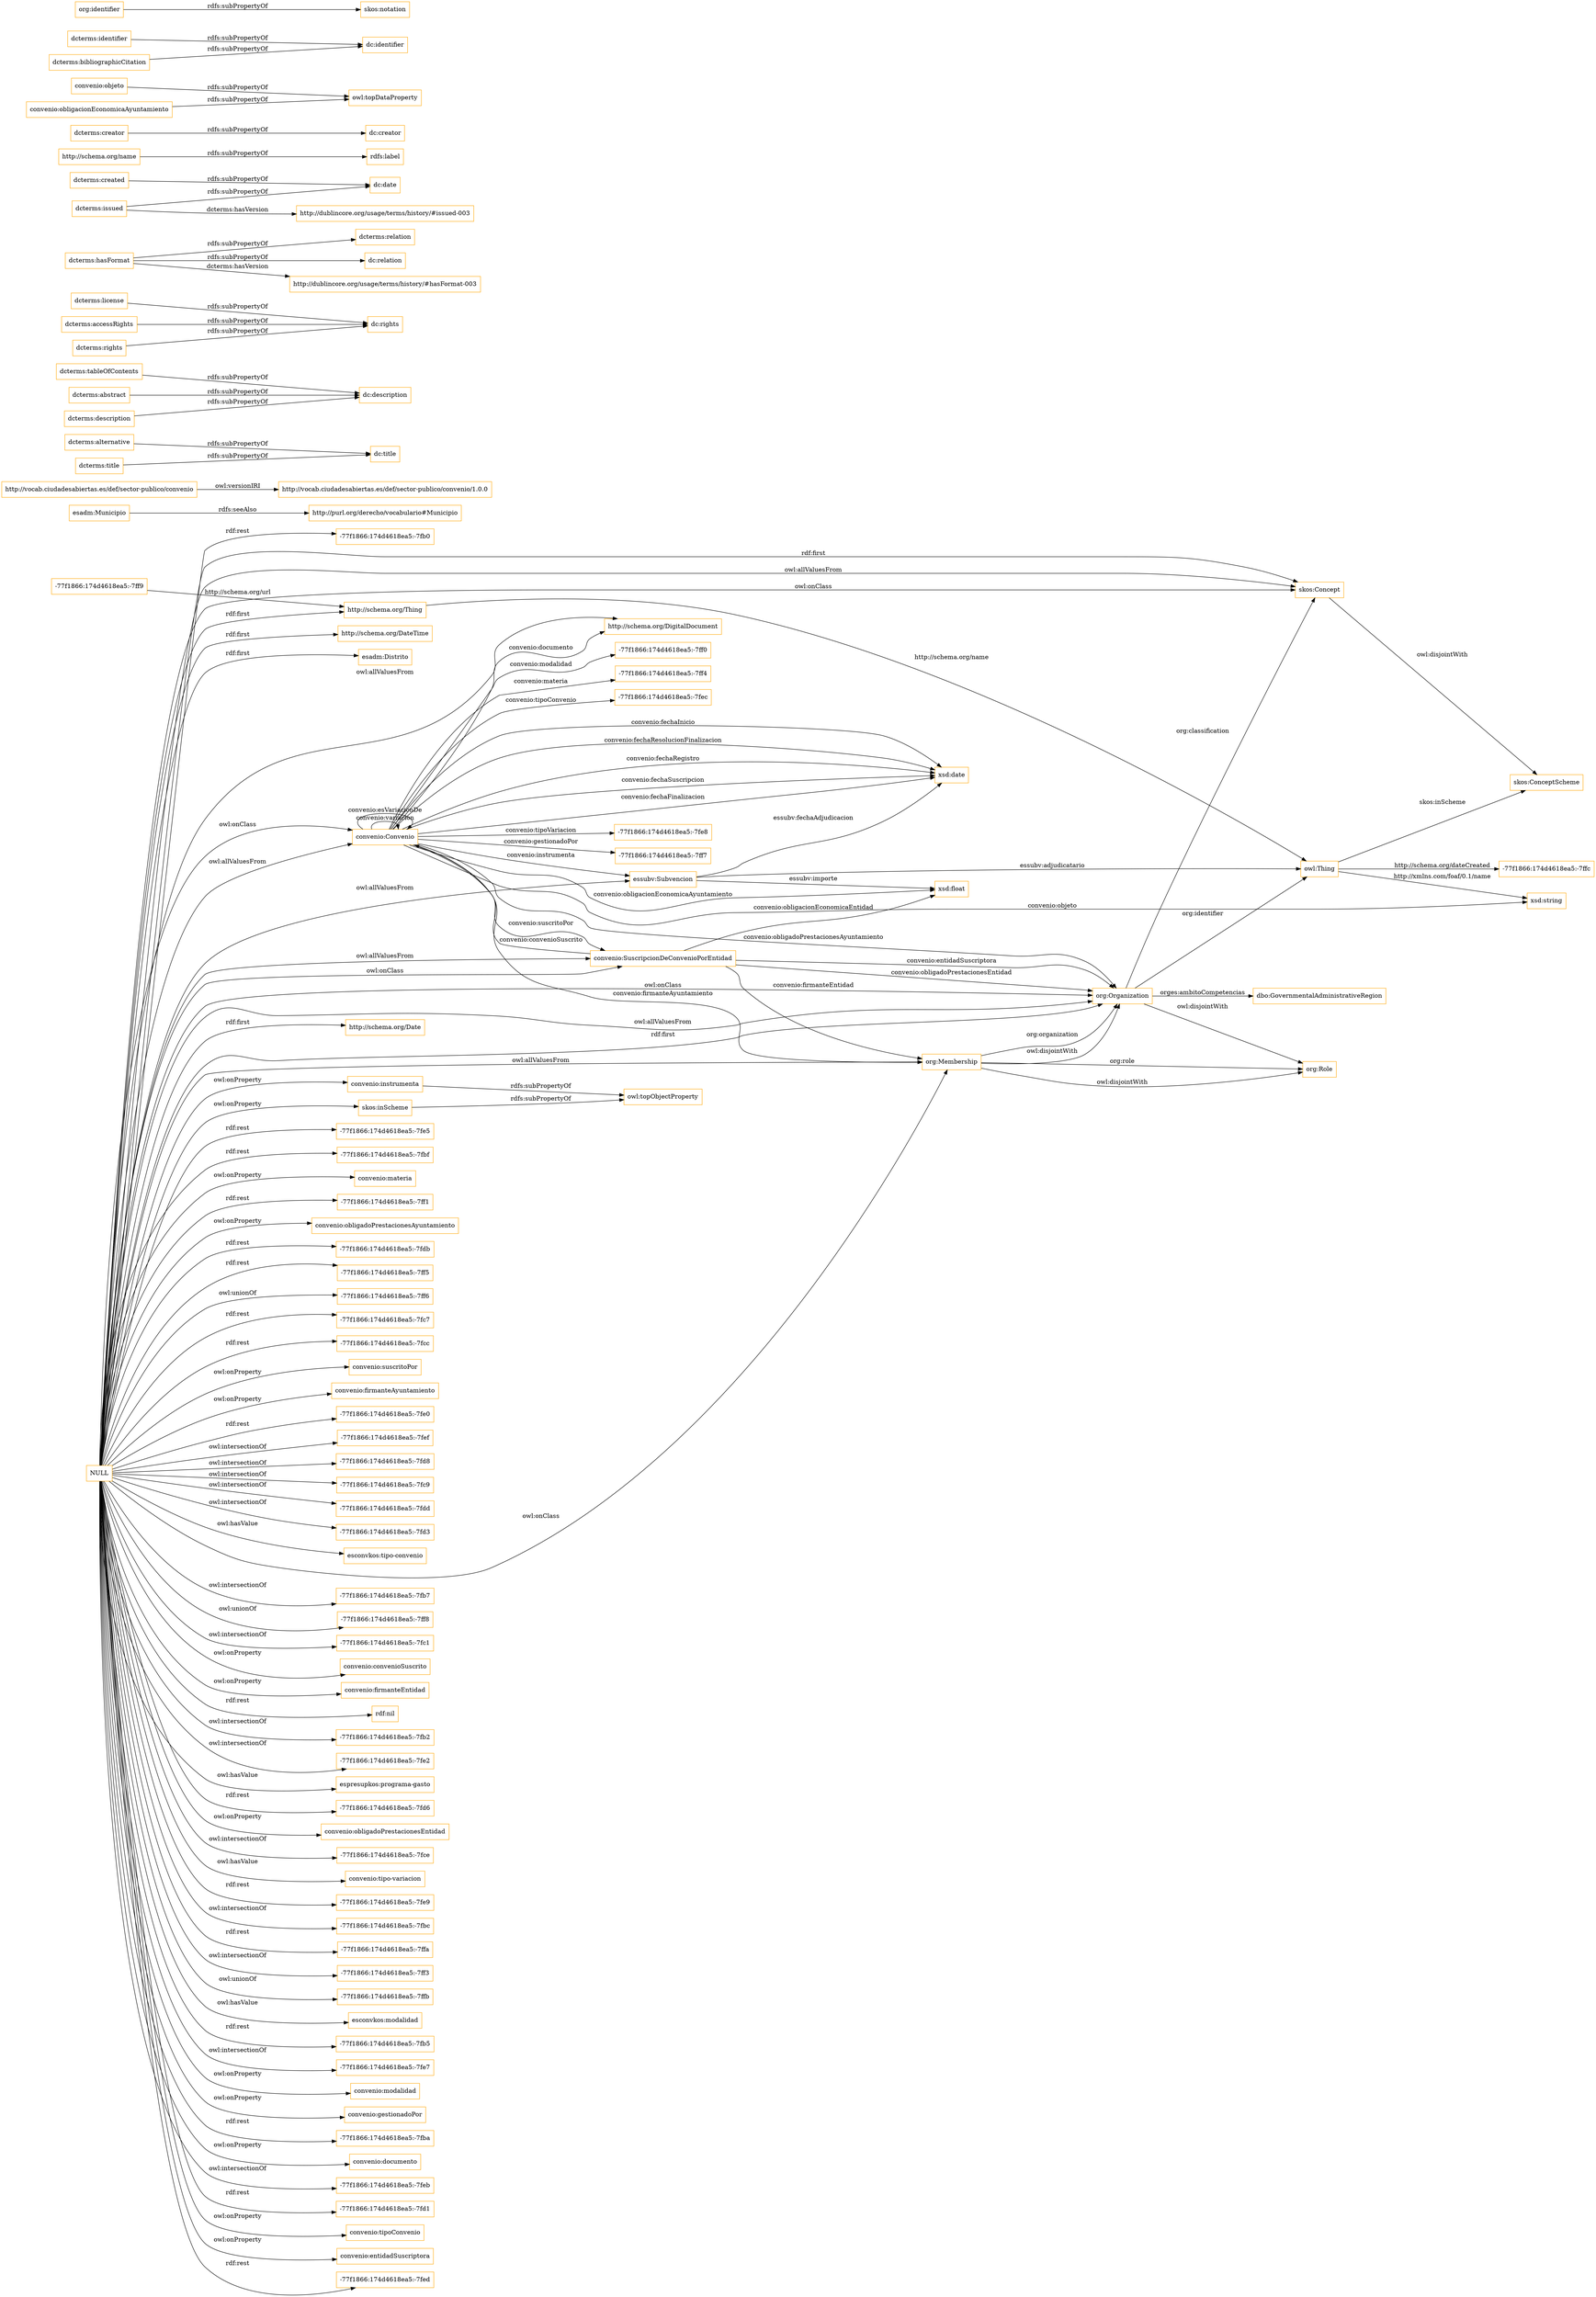 digraph ar2dtool_diagram { 
rankdir=LR;
size="1501"
node [shape = rectangle, color="orange"]; "-77f1866:174d4618ea5:-7fe8" "convenio:Convenio" "essubv:Subvencion" "dbo:GovernmentalAdministrativeRegion" "http://schema.org/DateTime" "-77f1866:174d4618ea5:-7ff7" "-77f1866:174d4618ea5:-7ff0" "skos:ConceptScheme" "-77f1866:174d4618ea5:-7ffc" "-77f1866:174d4618ea5:-7ff4" "esadm:Distrito" "convenio:SuscripcionDeConvenioPorEntidad" "http://schema.org/DigitalDocument" "http://schema.org/Thing" "-77f1866:174d4618ea5:-7ff9" "skos:Concept" "esadm:Municipio" "org:Role" "org:Organization" "http://schema.org/Date" "-77f1866:174d4618ea5:-7fec" "org:Membership" ; /*classes style*/
	"http://vocab.ciudadesabiertas.es/def/sector-publico/convenio" -> "http://vocab.ciudadesabiertas.es/def/sector-publico/convenio/1.0.0" [ label = "owl:versionIRI" ];
	"dcterms:alternative" -> "dc:title" [ label = "rdfs:subPropertyOf" ];
	"dcterms:tableOfContents" -> "dc:description" [ label = "rdfs:subPropertyOf" ];
	"dcterms:license" -> "dc:rights" [ label = "rdfs:subPropertyOf" ];
	"dcterms:hasFormat" -> "dcterms:relation" [ label = "rdfs:subPropertyOf" ];
	"dcterms:hasFormat" -> "dc:relation" [ label = "rdfs:subPropertyOf" ];
	"dcterms:hasFormat" -> "http://dublincore.org/usage/terms/history/#hasFormat-003" [ label = "dcterms:hasVersion" ];
	"dcterms:created" -> "dc:date" [ label = "rdfs:subPropertyOf" ];
	"http://schema.org/name" -> "rdfs:label" [ label = "rdfs:subPropertyOf" ];
	"dcterms:creator" -> "dc:creator" [ label = "rdfs:subPropertyOf" ];
	"dcterms:accessRights" -> "dc:rights" [ label = "rdfs:subPropertyOf" ];
	"dcterms:title" -> "dc:title" [ label = "rdfs:subPropertyOf" ];
	"dcterms:abstract" -> "dc:description" [ label = "rdfs:subPropertyOf" ];
	"skos:Concept" -> "skos:ConceptScheme" [ label = "owl:disjointWith" ];
	"esadm:Municipio" -> "http://purl.org/derecho/vocabulario#Municipio" [ label = "rdfs:seeAlso" ];
	"org:Membership" -> "org:Role" [ label = "owl:disjointWith" ];
	"org:Membership" -> "org:Organization" [ label = "owl:disjointWith" ];
	"convenio:objeto" -> "owl:topDataProperty" [ label = "rdfs:subPropertyOf" ];
	"org:Organization" -> "org:Role" [ label = "owl:disjointWith" ];
	"dcterms:identifier" -> "dc:identifier" [ label = "rdfs:subPropertyOf" ];
	"convenio:instrumenta" -> "owl:topObjectProperty" [ label = "rdfs:subPropertyOf" ];
	"skos:inScheme" -> "owl:topObjectProperty" [ label = "rdfs:subPropertyOf" ];
	"NULL" -> "-77f1866:174d4618ea5:-7fe5" [ label = "rdf:rest" ];
	"NULL" -> "-77f1866:174d4618ea5:-7fbf" [ label = "rdf:rest" ];
	"NULL" -> "convenio:materia" [ label = "owl:onProperty" ];
	"NULL" -> "-77f1866:174d4618ea5:-7ff1" [ label = "rdf:rest" ];
	"NULL" -> "convenio:obligadoPrestacionesAyuntamiento" [ label = "owl:onProperty" ];
	"NULL" -> "-77f1866:174d4618ea5:-7fdb" [ label = "rdf:rest" ];
	"NULL" -> "skos:Concept" [ label = "rdf:first" ];
	"NULL" -> "-77f1866:174d4618ea5:-7ff5" [ label = "rdf:rest" ];
	"NULL" -> "-77f1866:174d4618ea5:-7ff6" [ label = "owl:unionOf" ];
	"NULL" -> "-77f1866:174d4618ea5:-7fc7" [ label = "rdf:rest" ];
	"NULL" -> "org:Membership" [ label = "owl:allValuesFrom" ];
	"NULL" -> "http://schema.org/Date" [ label = "rdf:first" ];
	"NULL" -> "-77f1866:174d4618ea5:-7fcc" [ label = "rdf:rest" ];
	"NULL" -> "org:Organization" [ label = "owl:allValuesFrom" ];
	"NULL" -> "convenio:suscritoPor" [ label = "owl:onProperty" ];
	"NULL" -> "convenio:firmanteAyuntamiento" [ label = "owl:onProperty" ];
	"NULL" -> "convenio:Convenio" [ label = "owl:allValuesFrom" ];
	"NULL" -> "-77f1866:174d4618ea5:-7fe0" [ label = "rdf:rest" ];
	"NULL" -> "http://schema.org/DateTime" [ label = "rdf:first" ];
	"NULL" -> "-77f1866:174d4618ea5:-7fef" [ label = "owl:intersectionOf" ];
	"NULL" -> "-77f1866:174d4618ea5:-7fd8" [ label = "owl:intersectionOf" ];
	"NULL" -> "-77f1866:174d4618ea5:-7fc9" [ label = "owl:intersectionOf" ];
	"NULL" -> "convenio:SuscripcionDeConvenioPorEntidad" [ label = "owl:onClass" ];
	"NULL" -> "-77f1866:174d4618ea5:-7fdd" [ label = "owl:intersectionOf" ];
	"NULL" -> "-77f1866:174d4618ea5:-7fd3" [ label = "owl:intersectionOf" ];
	"NULL" -> "esconvkos:tipo-convenio" [ label = "owl:hasValue" ];
	"NULL" -> "-77f1866:174d4618ea5:-7fb7" [ label = "owl:intersectionOf" ];
	"NULL" -> "-77f1866:174d4618ea5:-7ff8" [ label = "owl:unionOf" ];
	"NULL" -> "-77f1866:174d4618ea5:-7fc1" [ label = "owl:intersectionOf" ];
	"NULL" -> "convenio:convenioSuscrito" [ label = "owl:onProperty" ];
	"NULL" -> "skos:Concept" [ label = "owl:allValuesFrom" ];
	"NULL" -> "convenio:firmanteEntidad" [ label = "owl:onProperty" ];
	"NULL" -> "http://schema.org/DigitalDocument" [ label = "owl:allValuesFrom" ];
	"NULL" -> "rdf:nil" [ label = "rdf:rest" ];
	"NULL" -> "-77f1866:174d4618ea5:-7fb2" [ label = "owl:intersectionOf" ];
	"NULL" -> "-77f1866:174d4618ea5:-7fe2" [ label = "owl:intersectionOf" ];
	"NULL" -> "espresupkos:programa-gasto" [ label = "owl:hasValue" ];
	"NULL" -> "-77f1866:174d4618ea5:-7fd6" [ label = "rdf:rest" ];
	"NULL" -> "convenio:obligadoPrestacionesEntidad" [ label = "owl:onProperty" ];
	"NULL" -> "-77f1866:174d4618ea5:-7fce" [ label = "owl:intersectionOf" ];
	"NULL" -> "convenio:tipo-variacion" [ label = "owl:hasValue" ];
	"NULL" -> "-77f1866:174d4618ea5:-7fe9" [ label = "rdf:rest" ];
	"NULL" -> "-77f1866:174d4618ea5:-7fbc" [ label = "owl:intersectionOf" ];
	"NULL" -> "-77f1866:174d4618ea5:-7ffa" [ label = "rdf:rest" ];
	"NULL" -> "-77f1866:174d4618ea5:-7ff3" [ label = "owl:intersectionOf" ];
	"NULL" -> "-77f1866:174d4618ea5:-7ffb" [ label = "owl:unionOf" ];
	"NULL" -> "esconvkos:modalidad" [ label = "owl:hasValue" ];
	"NULL" -> "essubv:Subvencion" [ label = "owl:allValuesFrom" ];
	"NULL" -> "-77f1866:174d4618ea5:-7fb5" [ label = "rdf:rest" ];
	"NULL" -> "-77f1866:174d4618ea5:-7fe7" [ label = "owl:intersectionOf" ];
	"NULL" -> "convenio:modalidad" [ label = "owl:onProperty" ];
	"NULL" -> "http://schema.org/Thing" [ label = "rdf:first" ];
	"NULL" -> "esadm:Distrito" [ label = "rdf:first" ];
	"NULL" -> "convenio:Convenio" [ label = "owl:onClass" ];
	"NULL" -> "convenio:gestionadoPor" [ label = "owl:onProperty" ];
	"NULL" -> "-77f1866:174d4618ea5:-7fba" [ label = "rdf:rest" ];
	"NULL" -> "convenio:SuscripcionDeConvenioPorEntidad" [ label = "owl:allValuesFrom" ];
	"NULL" -> "convenio:documento" [ label = "owl:onProperty" ];
	"NULL" -> "-77f1866:174d4618ea5:-7feb" [ label = "owl:intersectionOf" ];
	"NULL" -> "org:Membership" [ label = "owl:onClass" ];
	"NULL" -> "skos:Concept" [ label = "owl:onClass" ];
	"NULL" -> "-77f1866:174d4618ea5:-7fd1" [ label = "rdf:rest" ];
	"NULL" -> "skos:inScheme" [ label = "owl:onProperty" ];
	"NULL" -> "convenio:tipoConvenio" [ label = "owl:onProperty" ];
	"NULL" -> "convenio:instrumenta" [ label = "owl:onProperty" ];
	"NULL" -> "convenio:entidadSuscriptora" [ label = "owl:onProperty" ];
	"NULL" -> "org:Organization" [ label = "rdf:first" ];
	"NULL" -> "org:Organization" [ label = "owl:onClass" ];
	"NULL" -> "-77f1866:174d4618ea5:-7fed" [ label = "rdf:rest" ];
	"NULL" -> "-77f1866:174d4618ea5:-7fb0" [ label = "rdf:rest" ];
	"dcterms:rights" -> "dc:rights" [ label = "rdfs:subPropertyOf" ];
	"convenio:obligacionEconomicaAyuntamiento" -> "owl:topDataProperty" [ label = "rdfs:subPropertyOf" ];
	"dcterms:issued" -> "dc:date" [ label = "rdfs:subPropertyOf" ];
	"dcterms:issued" -> "http://dublincore.org/usage/terms/history/#issued-003" [ label = "dcterms:hasVersion" ];
	"dcterms:bibliographicCitation" -> "dc:identifier" [ label = "rdfs:subPropertyOf" ];
	"dcterms:description" -> "dc:description" [ label = "rdfs:subPropertyOf" ];
	"org:identifier" -> "skos:notation" [ label = "rdfs:subPropertyOf" ];
	"owl:Thing" -> "xsd:string" [ label = "http://xmlns.com/foaf/0.1/name" ];
	"convenio:Convenio" -> "convenio:Convenio" [ label = "convenio:variacion" ];
	"convenio:Convenio" -> "org:Membership" [ label = "convenio:firmanteAyuntamiento" ];
	"convenio:SuscripcionDeConvenioPorEntidad" -> "org:Membership" [ label = "convenio:firmanteEntidad" ];
	"convenio:Convenio" -> "http://schema.org/DigitalDocument" [ label = "convenio:documento" ];
	"convenio:Convenio" -> "xsd:date" [ label = "convenio:fechaSuscripcion" ];
	"essubv:Subvencion" -> "xsd:date" [ label = "essubv:fechaAdjudicacion" ];
	"owl:Thing" -> "-77f1866:174d4618ea5:-7ffc" [ label = "http://schema.org/dateCreated" ];
	"-77f1866:174d4618ea5:-7ff9" -> "http://schema.org/Thing" [ label = "http://schema.org/url" ];
	"convenio:Convenio" -> "convenio:Convenio" [ label = "convenio:esVariacionDe" ];
	"owl:Thing" -> "skos:ConceptScheme" [ label = "skos:inScheme" ];
	"convenio:Convenio" -> "xsd:date" [ label = "convenio:fechaFinalizacion" ];
	"convenio:SuscripcionDeConvenioPorEntidad" -> "org:Organization" [ label = "convenio:entidadSuscriptora" ];
	"http://schema.org/Thing" -> "owl:Thing" [ label = "http://schema.org/name" ];
	"convenio:SuscripcionDeConvenioPorEntidad" -> "convenio:Convenio" [ label = "convenio:convenioSuscrito" ];
	"convenio:SuscripcionDeConvenioPorEntidad" -> "org:Organization" [ label = "convenio:obligadoPrestacionesEntidad" ];
	"essubv:Subvencion" -> "owl:Thing" [ label = "essubv:adjudicatario" ];
	"org:Organization" -> "owl:Thing" [ label = "org:identifier" ];
	"org:Organization" -> "skos:Concept" [ label = "org:classification" ];
	"convenio:Convenio" -> "xsd:date" [ label = "convenio:fechaInicio" ];
	"convenio:Convenio" -> "essubv:Subvencion" [ label = "convenio:instrumenta" ];
	"convenio:Convenio" -> "-77f1866:174d4618ea5:-7fec" [ label = "convenio:tipoConvenio" ];
	"convenio:SuscripcionDeConvenioPorEntidad" -> "xsd:float" [ label = "convenio:obligacionEconomicaEntidad" ];
	"org:Membership" -> "org:Organization" [ label = "org:organization" ];
	"convenio:Convenio" -> "xsd:string" [ label = "convenio:objeto" ];
	"convenio:Convenio" -> "-77f1866:174d4618ea5:-7ff0" [ label = "convenio:modalidad" ];
	"convenio:Convenio" -> "org:Organization" [ label = "convenio:obligadoPrestacionesAyuntamiento" ];
	"org:Membership" -> "org:Role" [ label = "org:role" ];
	"convenio:Convenio" -> "-77f1866:174d4618ea5:-7ff7" [ label = "convenio:gestionadoPor" ];
	"convenio:Convenio" -> "xsd:float" [ label = "convenio:obligacionEconomicaAyuntamiento" ];
	"essubv:Subvencion" -> "xsd:float" [ label = "essubv:importe" ];
	"convenio:Convenio" -> "-77f1866:174d4618ea5:-7fe8" [ label = "convenio:tipoVariacion" ];
	"convenio:Convenio" -> "xsd:date" [ label = "convenio:fechaResolucionFinalizacion" ];
	"convenio:Convenio" -> "-77f1866:174d4618ea5:-7ff4" [ label = "convenio:materia" ];
	"org:Organization" -> "dbo:GovernmentalAdministrativeRegion" [ label = "orges:ambitoCompetencias" ];
	"convenio:Convenio" -> "xsd:date" [ label = "convenio:fechaRegistro" ];
	"convenio:Convenio" -> "convenio:SuscripcionDeConvenioPorEntidad" [ label = "convenio:suscritoPor" ];

}
